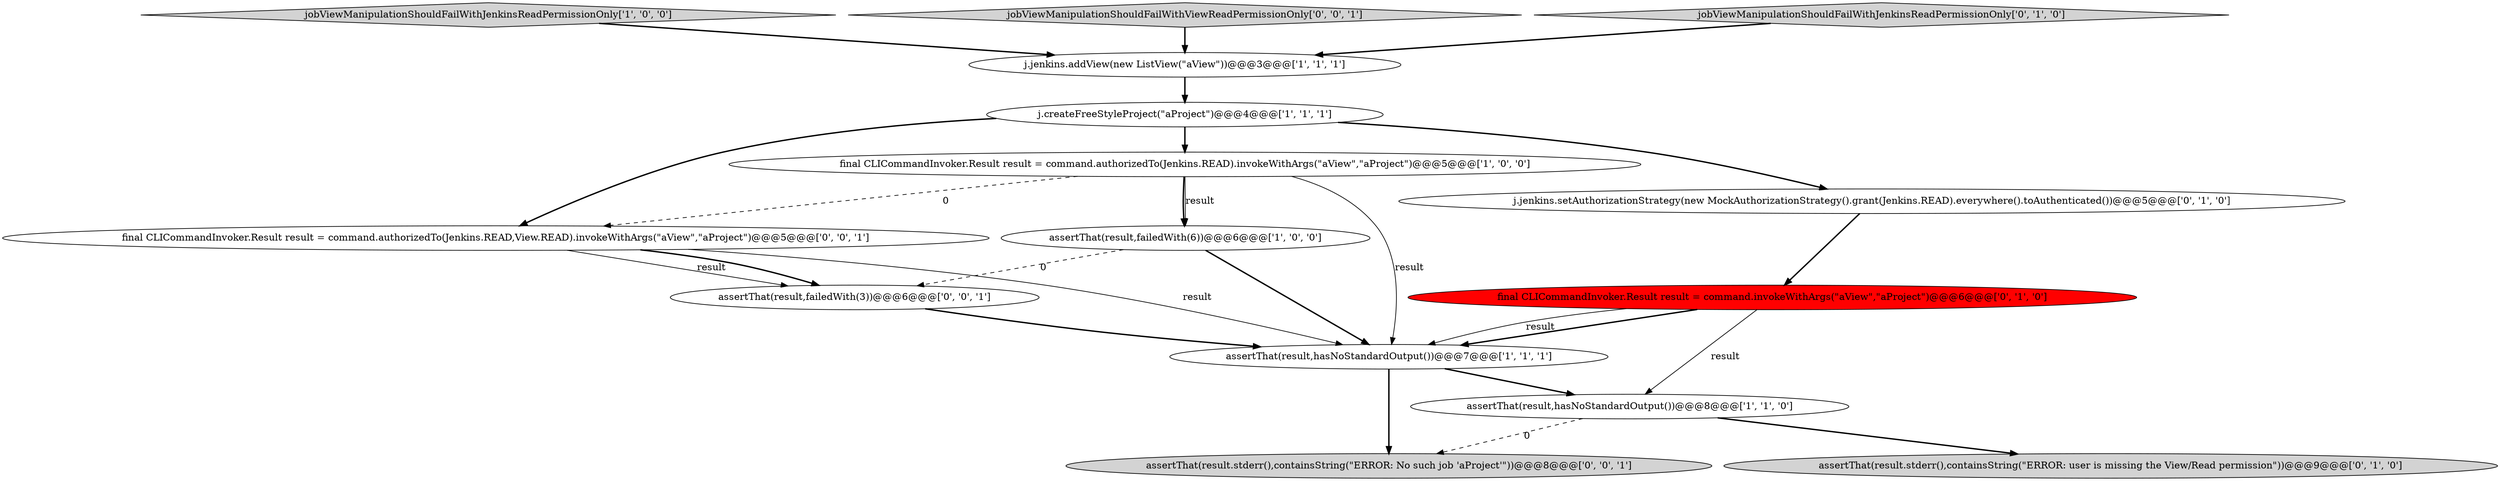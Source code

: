 digraph {
5 [style = filled, label = "final CLICommandInvoker.Result result = command.authorizedTo(Jenkins.READ).invokeWithArgs(\"aView\",\"aProject\")@@@5@@@['1', '0', '0']", fillcolor = white, shape = ellipse image = "AAA0AAABBB1BBB"];
1 [style = filled, label = "assertThat(result,hasNoStandardOutput())@@@8@@@['1', '1', '0']", fillcolor = white, shape = ellipse image = "AAA0AAABBB1BBB"];
2 [style = filled, label = "assertThat(result,hasNoStandardOutput())@@@7@@@['1', '1', '1']", fillcolor = white, shape = ellipse image = "AAA0AAABBB1BBB"];
4 [style = filled, label = "jobViewManipulationShouldFailWithJenkinsReadPermissionOnly['1', '0', '0']", fillcolor = lightgray, shape = diamond image = "AAA0AAABBB1BBB"];
11 [style = filled, label = "assertThat(result,failedWith(3))@@@6@@@['0', '0', '1']", fillcolor = white, shape = ellipse image = "AAA0AAABBB3BBB"];
10 [style = filled, label = "assertThat(result.stderr(),containsString(\"ERROR: user is missing the View/Read permission\"))@@@9@@@['0', '1', '0']", fillcolor = lightgray, shape = ellipse image = "AAA0AAABBB2BBB"];
12 [style = filled, label = "jobViewManipulationShouldFailWithViewReadPermissionOnly['0', '0', '1']", fillcolor = lightgray, shape = diamond image = "AAA0AAABBB3BBB"];
14 [style = filled, label = "final CLICommandInvoker.Result result = command.authorizedTo(Jenkins.READ,View.READ).invokeWithArgs(\"aView\",\"aProject\")@@@5@@@['0', '0', '1']", fillcolor = white, shape = ellipse image = "AAA0AAABBB3BBB"];
13 [style = filled, label = "assertThat(result.stderr(),containsString(\"ERROR: No such job 'aProject'\"))@@@8@@@['0', '0', '1']", fillcolor = lightgray, shape = ellipse image = "AAA0AAABBB3BBB"];
8 [style = filled, label = "jobViewManipulationShouldFailWithJenkinsReadPermissionOnly['0', '1', '0']", fillcolor = lightgray, shape = diamond image = "AAA0AAABBB2BBB"];
6 [style = filled, label = "j.createFreeStyleProject(\"aProject\")@@@4@@@['1', '1', '1']", fillcolor = white, shape = ellipse image = "AAA0AAABBB1BBB"];
3 [style = filled, label = "j.jenkins.addView(new ListView(\"aView\"))@@@3@@@['1', '1', '1']", fillcolor = white, shape = ellipse image = "AAA0AAABBB1BBB"];
0 [style = filled, label = "assertThat(result,failedWith(6))@@@6@@@['1', '0', '0']", fillcolor = white, shape = ellipse image = "AAA0AAABBB1BBB"];
7 [style = filled, label = "j.jenkins.setAuthorizationStrategy(new MockAuthorizationStrategy().grant(Jenkins.READ).everywhere().toAuthenticated())@@@5@@@['0', '1', '0']", fillcolor = white, shape = ellipse image = "AAA0AAABBB2BBB"];
9 [style = filled, label = "final CLICommandInvoker.Result result = command.invokeWithArgs(\"aView\",\"aProject\")@@@6@@@['0', '1', '0']", fillcolor = red, shape = ellipse image = "AAA1AAABBB2BBB"];
5->0 [style = solid, label="result"];
4->3 [style = bold, label=""];
5->14 [style = dashed, label="0"];
9->2 [style = bold, label=""];
2->1 [style = bold, label=""];
5->2 [style = solid, label="result"];
0->2 [style = bold, label=""];
8->3 [style = bold, label=""];
9->2 [style = solid, label="result"];
14->2 [style = solid, label="result"];
3->6 [style = bold, label=""];
0->11 [style = dashed, label="0"];
14->11 [style = solid, label="result"];
11->2 [style = bold, label=""];
2->13 [style = bold, label=""];
1->13 [style = dashed, label="0"];
6->14 [style = bold, label=""];
7->9 [style = bold, label=""];
6->5 [style = bold, label=""];
5->0 [style = bold, label=""];
12->3 [style = bold, label=""];
9->1 [style = solid, label="result"];
6->7 [style = bold, label=""];
1->10 [style = bold, label=""];
14->11 [style = bold, label=""];
}

